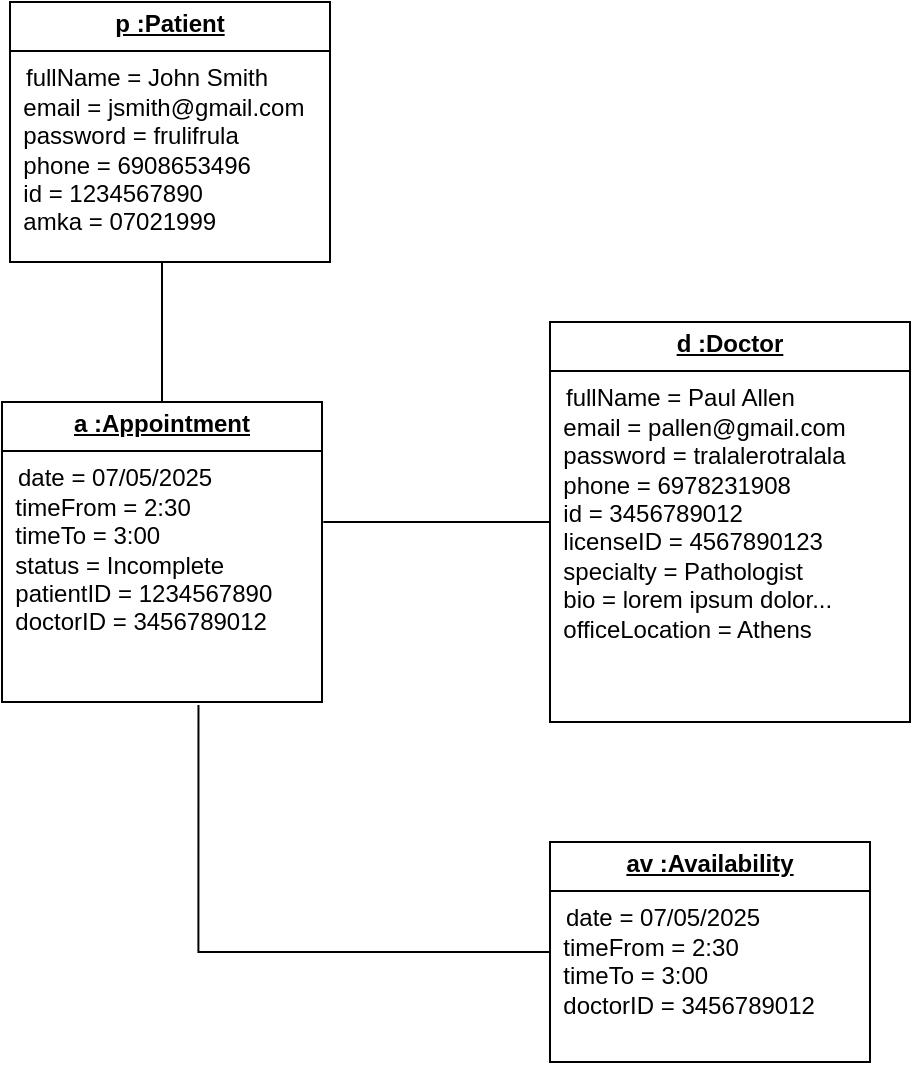 <mxfile>
    <diagram name="Page-1" id="x0A1mbDkY2SDGxTcD0UK">
        <mxGraphModel dx="1480" dy="639" grid="1" gridSize="10" guides="1" tooltips="1" connect="1" arrows="1" fold="1" page="1" pageScale="1" pageWidth="827" pageHeight="1169" math="0" shadow="0">
            <root>
                <mxCell id="0"/>
                <mxCell id="1" parent="0"/>
                <mxCell id="2" value="&lt;p style=&quot;margin:0px;margin-top:4px;text-align:center;text-decoration:underline;&quot;&gt;&lt;b&gt;p :Patient&lt;/b&gt;&lt;/p&gt;&lt;hr size=&quot;1&quot; style=&quot;border-style:solid;&quot;&gt;&lt;p style=&quot;margin:0px;margin-left:8px;&quot;&gt;fullName = John Smith&lt;/p&gt;&lt;div&gt;&amp;nbsp; email = jsmith@gmail.com&lt;/div&gt;&lt;div&gt;&amp;nbsp; password = frulifrula&lt;/div&gt;&lt;div&gt;&amp;nbsp; phone = 6908653496&lt;/div&gt;&lt;div&gt;&amp;nbsp; id = 1234567890&lt;/div&gt;&lt;div&gt;&amp;nbsp; amka = 07021999&lt;/div&gt;&lt;div&gt;&lt;br&gt;&lt;/div&gt;&lt;div&gt;&lt;br&gt;&lt;/div&gt;" style="verticalAlign=top;align=left;overflow=fill;html=1;whiteSpace=wrap;" vertex="1" parent="1">
                    <mxGeometry x="144" y="60" width="160" height="130" as="geometry"/>
                </mxCell>
                <mxCell id="3" value="&lt;p style=&quot;margin:0px;margin-top:4px;text-align:center;text-decoration:underline;&quot;&gt;&lt;b&gt;d :Doctor&lt;/b&gt;&lt;/p&gt;&lt;hr size=&quot;1&quot; style=&quot;border-style:solid;&quot;&gt;&lt;p style=&quot;margin: 0px 0px 0px 8px;&quot;&gt;fullName = Paul Allen&lt;/p&gt;&lt;div&gt;&amp;nbsp; email = pallen@gmail.com&lt;/div&gt;&lt;div&gt;&amp;nbsp; password = tralalerotralala&lt;/div&gt;&lt;div&gt;&amp;nbsp; phone = 6978231908&lt;/div&gt;&lt;div&gt;&amp;nbsp; id = 3456789012&lt;/div&gt;&lt;div&gt;&lt;span style=&quot;background-color: transparent; color: light-dark(rgb(0, 0, 0), rgb(255, 255, 255));&quot;&gt;&amp;nbsp; licenseID = 4567890123&lt;/span&gt;&lt;/div&gt;&lt;div&gt;&amp;nbsp; specialty = Pathologist&lt;/div&gt;&lt;div&gt;&amp;nbsp; bio = lorem ipsum dolor...&lt;/div&gt;&lt;div&gt;&amp;nbsp; officeLocation = Athens&lt;/div&gt;" style="verticalAlign=top;align=left;overflow=fill;html=1;whiteSpace=wrap;" vertex="1" parent="1">
                    <mxGeometry x="414" y="220" width="180" height="200" as="geometry"/>
                </mxCell>
                <mxCell id="5" value="&lt;p style=&quot;margin:0px;margin-top:4px;text-align:center;text-decoration:underline;&quot;&gt;&lt;b&gt;av :Availability&lt;/b&gt;&lt;/p&gt;&lt;hr size=&quot;1&quot; style=&quot;border-style:solid;&quot;&gt;&lt;p style=&quot;margin:0px;margin-left:8px;&quot;&gt;date = 07/05/2025&lt;/p&gt;&lt;div&gt;&amp;nbsp; timeFrom = 2:30&lt;/div&gt;&lt;div&gt;&amp;nbsp; timeTo = 3:00&lt;/div&gt;&lt;div&gt;&amp;nbsp; doctorID = 3456789012&lt;/div&gt;" style="verticalAlign=top;align=left;overflow=fill;html=1;whiteSpace=wrap;" vertex="1" parent="1">
                    <mxGeometry x="414" y="480" width="160" height="110" as="geometry"/>
                </mxCell>
                <mxCell id="8" value="" style="endArrow=none;html=1;edgeStyle=orthogonalEdgeStyle;rounded=0;exitX=0.5;exitY=0;exitDx=0;exitDy=0;" edge="1" parent="1" source="14" target="2">
                    <mxGeometry relative="1" as="geometry">
                        <mxPoint x="530" y="285" as="sourcePoint"/>
                        <mxPoint x="314" y="135" as="targetPoint"/>
                        <Array as="points">
                            <mxPoint x="220" y="210"/>
                            <mxPoint x="220" y="210"/>
                        </Array>
                    </mxGeometry>
                </mxCell>
                <mxCell id="9" value="" style="endArrow=none;html=1;edgeStyle=orthogonalEdgeStyle;rounded=0;entryX=0;entryY=0.5;entryDx=0;entryDy=0;exitX=1.004;exitY=0.4;exitDx=0;exitDy=0;exitPerimeter=0;" edge="1" parent="1" source="14" target="3">
                    <mxGeometry relative="1" as="geometry">
                        <mxPoint x="530" y="285" as="sourcePoint"/>
                        <mxPoint x="314" y="135" as="targetPoint"/>
                        <Array as="points">
                            <mxPoint x="400" y="320"/>
                            <mxPoint x="400" y="320"/>
                        </Array>
                    </mxGeometry>
                </mxCell>
                <mxCell id="11" value="" style="endArrow=none;html=1;edgeStyle=orthogonalEdgeStyle;rounded=0;exitX=1;exitY=0.5;exitDx=0;exitDy=0;" edge="1" parent="1" source="14">
                    <mxGeometry relative="1" as="geometry">
                        <mxPoint x="273.94" y="490" as="sourcePoint"/>
                        <mxPoint x="238" y="410" as="targetPoint"/>
                        <Array as="points">
                            <mxPoint x="238" y="409"/>
                        </Array>
                    </mxGeometry>
                </mxCell>
                <mxCell id="13" value="" style="endArrow=none;html=1;edgeStyle=orthogonalEdgeStyle;rounded=0;exitX=0;exitY=0.5;exitDx=0;exitDy=0;entryX=0.614;entryY=1.01;entryDx=0;entryDy=0;entryPerimeter=0;" edge="1" parent="1" source="5" target="14">
                    <mxGeometry relative="1" as="geometry">
                        <mxPoint x="300" y="535" as="sourcePoint"/>
                        <mxPoint x="238" y="410" as="targetPoint"/>
                        <Array as="points">
                            <mxPoint x="238" y="535"/>
                        </Array>
                    </mxGeometry>
                </mxCell>
                <mxCell id="14" value="&lt;p style=&quot;margin:0px;margin-top:4px;text-align:center;text-decoration:underline;&quot;&gt;&lt;b&gt;a :Appointment&lt;/b&gt;&lt;/p&gt;&lt;hr size=&quot;1&quot; style=&quot;border-style:solid;&quot;&gt;&lt;p style=&quot;margin:0px;margin-left:8px;&quot;&gt;date = 07/05/2025&lt;/p&gt;&lt;div&gt;&amp;nbsp; timeFrom = 2:30&lt;/div&gt;&lt;div&gt;&amp;nbsp; timeTo = 3:00&lt;/div&gt;&lt;div&gt;&amp;nbsp; status = Incomplete&lt;/div&gt;&lt;div&gt;&amp;nbsp; patientID = 1234567890&lt;/div&gt;&lt;div&gt;&amp;nbsp; doctorID = 3456789012&lt;/div&gt;" style="verticalAlign=top;align=left;overflow=fill;html=1;whiteSpace=wrap;" vertex="1" parent="1">
                    <mxGeometry x="140" y="260" width="160" height="150" as="geometry"/>
                </mxCell>
            </root>
        </mxGraphModel>
    </diagram>
</mxfile>